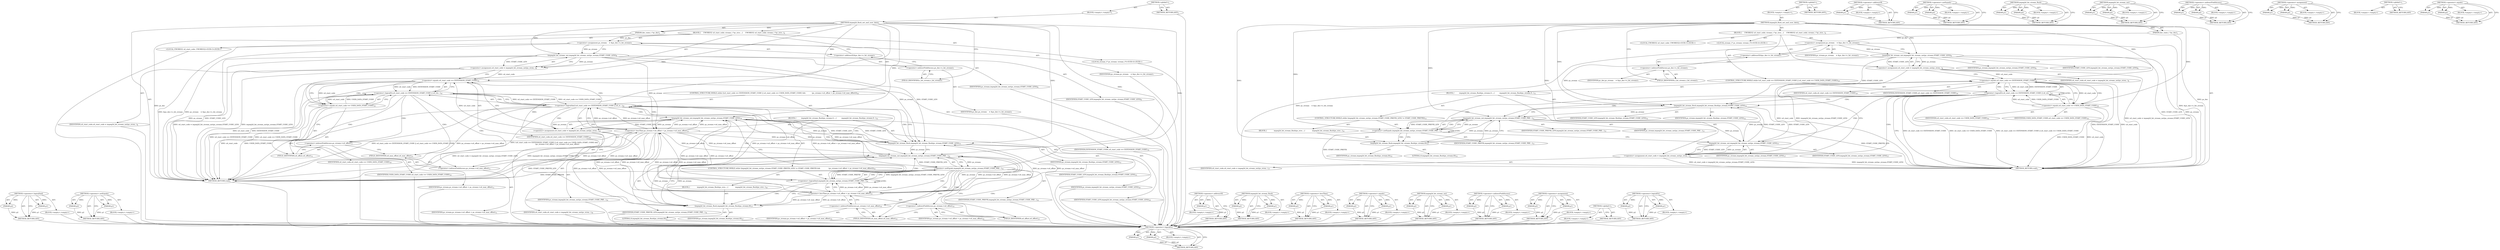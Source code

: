 digraph "&lt;operator&gt;.logicalOr" {
vulnerable_93 [label=<(METHOD,&lt;operator&gt;.logicalOr)>];
vulnerable_94 [label=<(PARAM,p1)>];
vulnerable_95 [label=<(PARAM,p2)>];
vulnerable_96 [label=<(BLOCK,&lt;empty&gt;,&lt;empty&gt;)>];
vulnerable_97 [label=<(METHOD_RETURN,ANY)>];
vulnerable_6 [label=<(METHOD,&lt;global&gt;)<SUB>1</SUB>>];
vulnerable_7 [label=<(BLOCK,&lt;empty&gt;,&lt;empty&gt;)<SUB>1</SUB>>];
vulnerable_8 [label=<(METHOD,impeg2d_flush_ext_and_user_data)<SUB>1</SUB>>];
vulnerable_9 [label=<(PARAM,dec_state_t *ps_dec)<SUB>1</SUB>>];
vulnerable_10 [label=<(BLOCK,{
    UWORD32 u4_start_code;
 stream_t *ps_stre...,{
    UWORD32 u4_start_code;
 stream_t *ps_stre...)<SUB>2</SUB>>];
vulnerable_11 [label="<(LOCAL,UWORD32 u4_start_code: UWORD32)<SUB>3</SUB>>"];
vulnerable_12 [label="<(LOCAL,stream_t* ps_stream: stream_t*)<SUB>4</SUB>>"];
vulnerable_13 [label=<(&lt;operator&gt;.assignment,ps_stream    = &amp;ps_dec-&gt;s_bit_stream)<SUB>7</SUB>>];
vulnerable_14 [label=<(IDENTIFIER,ps_stream,ps_stream    = &amp;ps_dec-&gt;s_bit_stream)<SUB>7</SUB>>];
vulnerable_15 [label=<(&lt;operator&gt;.addressOf,&amp;ps_dec-&gt;s_bit_stream)<SUB>7</SUB>>];
vulnerable_16 [label=<(&lt;operator&gt;.indirectFieldAccess,ps_dec-&gt;s_bit_stream)<SUB>7</SUB>>];
vulnerable_17 [label=<(IDENTIFIER,ps_dec,ps_stream    = &amp;ps_dec-&gt;s_bit_stream)<SUB>7</SUB>>];
vulnerable_18 [label=<(FIELD_IDENTIFIER,s_bit_stream,s_bit_stream)<SUB>7</SUB>>];
vulnerable_19 [label=<(&lt;operator&gt;.assignment,u4_start_code = impeg2d_bit_stream_nxt(ps_strea...)<SUB>8</SUB>>];
vulnerable_20 [label=<(IDENTIFIER,u4_start_code,u4_start_code = impeg2d_bit_stream_nxt(ps_strea...)<SUB>8</SUB>>];
vulnerable_21 [label=<(impeg2d_bit_stream_nxt,impeg2d_bit_stream_nxt(ps_stream,START_CODE_LEN))<SUB>8</SUB>>];
vulnerable_22 [label=<(IDENTIFIER,ps_stream,impeg2d_bit_stream_nxt(ps_stream,START_CODE_LEN))<SUB>8</SUB>>];
vulnerable_23 [label=<(IDENTIFIER,START_CODE_LEN,impeg2d_bit_stream_nxt(ps_stream,START_CODE_LEN))<SUB>8</SUB>>];
vulnerable_24 [label=<(CONTROL_STRUCTURE,WHILE,while (u4_start_code == EXTENSION_START_CODE || u4_start_code == USER_DATA_START_CODE))<SUB>10</SUB>>];
vulnerable_25 [label=<(&lt;operator&gt;.logicalOr,u4_start_code == EXTENSION_START_CODE || u4_sta...)<SUB>10</SUB>>];
vulnerable_26 [label=<(&lt;operator&gt;.equals,u4_start_code == EXTENSION_START_CODE)<SUB>10</SUB>>];
vulnerable_27 [label=<(IDENTIFIER,u4_start_code,u4_start_code == EXTENSION_START_CODE)<SUB>10</SUB>>];
vulnerable_28 [label=<(IDENTIFIER,EXTENSION_START_CODE,u4_start_code == EXTENSION_START_CODE)<SUB>10</SUB>>];
vulnerable_29 [label=<(&lt;operator&gt;.equals,u4_start_code == USER_DATA_START_CODE)<SUB>10</SUB>>];
vulnerable_30 [label=<(IDENTIFIER,u4_start_code,u4_start_code == USER_DATA_START_CODE)<SUB>10</SUB>>];
vulnerable_31 [label=<(IDENTIFIER,USER_DATA_START_CODE,u4_start_code == USER_DATA_START_CODE)<SUB>10</SUB>>];
vulnerable_32 [label=<(BLOCK,{
         impeg2d_bit_stream_flush(ps_stream,S...,{
         impeg2d_bit_stream_flush(ps_stream,S...)<SUB>11</SUB>>];
vulnerable_33 [label=<(impeg2d_bit_stream_flush,impeg2d_bit_stream_flush(ps_stream,START_CODE_LEN))<SUB>12</SUB>>];
vulnerable_34 [label=<(IDENTIFIER,ps_stream,impeg2d_bit_stream_flush(ps_stream,START_CODE_LEN))<SUB>12</SUB>>];
vulnerable_35 [label=<(IDENTIFIER,START_CODE_LEN,impeg2d_bit_stream_flush(ps_stream,START_CODE_LEN))<SUB>12</SUB>>];
vulnerable_36 [label=<(CONTROL_STRUCTURE,WHILE,while (impeg2d_bit_stream_nxt(ps_stream,START_CODE_PREFIX_LEN) != START_CODE_PREFIX))<SUB>13</SUB>>];
vulnerable_37 [label=<(&lt;operator&gt;.notEquals,impeg2d_bit_stream_nxt(ps_stream,START_CODE_PRE...)<SUB>13</SUB>>];
vulnerable_38 [label=<(impeg2d_bit_stream_nxt,impeg2d_bit_stream_nxt(ps_stream,START_CODE_PRE...)<SUB>13</SUB>>];
vulnerable_39 [label=<(IDENTIFIER,ps_stream,impeg2d_bit_stream_nxt(ps_stream,START_CODE_PRE...)<SUB>13</SUB>>];
vulnerable_40 [label=<(IDENTIFIER,START_CODE_PREFIX_LEN,impeg2d_bit_stream_nxt(ps_stream,START_CODE_PRE...)<SUB>13</SUB>>];
vulnerable_41 [label=<(IDENTIFIER,START_CODE_PREFIX,impeg2d_bit_stream_nxt(ps_stream,START_CODE_PRE...)<SUB>13</SUB>>];
vulnerable_42 [label=<(BLOCK,{
             impeg2d_bit_stream_flush(ps_stre...,{
             impeg2d_bit_stream_flush(ps_stre...)<SUB>14</SUB>>];
vulnerable_43 [label=<(impeg2d_bit_stream_flush,impeg2d_bit_stream_flush(ps_stream,8))<SUB>15</SUB>>];
vulnerable_44 [label=<(IDENTIFIER,ps_stream,impeg2d_bit_stream_flush(ps_stream,8))<SUB>15</SUB>>];
vulnerable_45 [label=<(LITERAL,8,impeg2d_bit_stream_flush(ps_stream,8))<SUB>15</SUB>>];
vulnerable_46 [label=<(&lt;operator&gt;.assignment,u4_start_code = impeg2d_bit_stream_nxt(ps_strea...)<SUB>17</SUB>>];
vulnerable_47 [label=<(IDENTIFIER,u4_start_code,u4_start_code = impeg2d_bit_stream_nxt(ps_strea...)<SUB>17</SUB>>];
vulnerable_48 [label=<(impeg2d_bit_stream_nxt,impeg2d_bit_stream_nxt(ps_stream,START_CODE_LEN))<SUB>17</SUB>>];
vulnerable_49 [label=<(IDENTIFIER,ps_stream,impeg2d_bit_stream_nxt(ps_stream,START_CODE_LEN))<SUB>17</SUB>>];
vulnerable_50 [label=<(IDENTIFIER,START_CODE_LEN,impeg2d_bit_stream_nxt(ps_stream,START_CODE_LEN))<SUB>17</SUB>>];
vulnerable_51 [label=<(METHOD_RETURN,void)<SUB>1</SUB>>];
vulnerable_53 [label=<(METHOD_RETURN,ANY)<SUB>1</SUB>>];
vulnerable_79 [label=<(METHOD,&lt;operator&gt;.addressOf)>];
vulnerable_80 [label=<(PARAM,p1)>];
vulnerable_81 [label=<(BLOCK,&lt;empty&gt;,&lt;empty&gt;)>];
vulnerable_82 [label=<(METHOD_RETURN,ANY)>];
vulnerable_108 [label=<(METHOD,&lt;operator&gt;.notEquals)>];
vulnerable_109 [label=<(PARAM,p1)>];
vulnerable_110 [label=<(PARAM,p2)>];
vulnerable_111 [label=<(BLOCK,&lt;empty&gt;,&lt;empty&gt;)>];
vulnerable_112 [label=<(METHOD_RETURN,ANY)>];
vulnerable_103 [label=<(METHOD,impeg2d_bit_stream_flush)>];
vulnerable_104 [label=<(PARAM,p1)>];
vulnerable_105 [label=<(PARAM,p2)>];
vulnerable_106 [label=<(BLOCK,&lt;empty&gt;,&lt;empty&gt;)>];
vulnerable_107 [label=<(METHOD_RETURN,ANY)>];
vulnerable_88 [label=<(METHOD,impeg2d_bit_stream_nxt)>];
vulnerable_89 [label=<(PARAM,p1)>];
vulnerable_90 [label=<(PARAM,p2)>];
vulnerable_91 [label=<(BLOCK,&lt;empty&gt;,&lt;empty&gt;)>];
vulnerable_92 [label=<(METHOD_RETURN,ANY)>];
vulnerable_83 [label=<(METHOD,&lt;operator&gt;.indirectFieldAccess)>];
vulnerable_84 [label=<(PARAM,p1)>];
vulnerable_85 [label=<(PARAM,p2)>];
vulnerable_86 [label=<(BLOCK,&lt;empty&gt;,&lt;empty&gt;)>];
vulnerable_87 [label=<(METHOD_RETURN,ANY)>];
vulnerable_74 [label=<(METHOD,&lt;operator&gt;.assignment)>];
vulnerable_75 [label=<(PARAM,p1)>];
vulnerable_76 [label=<(PARAM,p2)>];
vulnerable_77 [label=<(BLOCK,&lt;empty&gt;,&lt;empty&gt;)>];
vulnerable_78 [label=<(METHOD_RETURN,ANY)>];
vulnerable_68 [label=<(METHOD,&lt;global&gt;)<SUB>1</SUB>>];
vulnerable_69 [label=<(BLOCK,&lt;empty&gt;,&lt;empty&gt;)>];
vulnerable_70 [label=<(METHOD_RETURN,ANY)>];
vulnerable_98 [label=<(METHOD,&lt;operator&gt;.equals)>];
vulnerable_99 [label=<(PARAM,p1)>];
vulnerable_100 [label=<(PARAM,p2)>];
vulnerable_101 [label=<(BLOCK,&lt;empty&gt;,&lt;empty&gt;)>];
vulnerable_102 [label=<(METHOD_RETURN,ANY)>];
fixed_109 [label=<(METHOD,&lt;operator&gt;.logicalAnd)>];
fixed_110 [label=<(PARAM,p1)>];
fixed_111 [label=<(PARAM,p2)>];
fixed_112 [label=<(BLOCK,&lt;empty&gt;,&lt;empty&gt;)>];
fixed_113 [label=<(METHOD_RETURN,ANY)>];
fixed_134 [label=<(METHOD,&lt;operator&gt;.notEquals)>];
fixed_135 [label=<(PARAM,p1)>];
fixed_136 [label=<(PARAM,p2)>];
fixed_137 [label=<(BLOCK,&lt;empty&gt;,&lt;empty&gt;)>];
fixed_138 [label=<(METHOD_RETURN,ANY)>];
fixed_6 [label=<(METHOD,&lt;global&gt;)<SUB>1</SUB>>];
fixed_7 [label=<(BLOCK,&lt;empty&gt;,&lt;empty&gt;)<SUB>1</SUB>>];
fixed_8 [label=<(METHOD,impeg2d_flush_ext_and_user_data)<SUB>1</SUB>>];
fixed_9 [label=<(PARAM,dec_state_t *ps_dec)<SUB>1</SUB>>];
fixed_10 [label=<(BLOCK,{
    UWORD32 u4_start_code;
 stream_t *ps_stre...,{
    UWORD32 u4_start_code;
 stream_t *ps_stre...)<SUB>2</SUB>>];
fixed_11 [label="<(LOCAL,UWORD32 u4_start_code: UWORD32)<SUB>3</SUB>>"];
fixed_12 [label="<(LOCAL,stream_t* ps_stream: stream_t*)<SUB>4</SUB>>"];
fixed_13 [label=<(&lt;operator&gt;.assignment,ps_stream    = &amp;ps_dec-&gt;s_bit_stream)<SUB>7</SUB>>];
fixed_14 [label=<(IDENTIFIER,ps_stream,ps_stream    = &amp;ps_dec-&gt;s_bit_stream)<SUB>7</SUB>>];
fixed_15 [label=<(&lt;operator&gt;.addressOf,&amp;ps_dec-&gt;s_bit_stream)<SUB>7</SUB>>];
fixed_16 [label=<(&lt;operator&gt;.indirectFieldAccess,ps_dec-&gt;s_bit_stream)<SUB>7</SUB>>];
fixed_17 [label=<(IDENTIFIER,ps_dec,ps_stream    = &amp;ps_dec-&gt;s_bit_stream)<SUB>7</SUB>>];
fixed_18 [label=<(FIELD_IDENTIFIER,s_bit_stream,s_bit_stream)<SUB>7</SUB>>];
fixed_19 [label=<(&lt;operator&gt;.assignment,u4_start_code = impeg2d_bit_stream_nxt(ps_strea...)<SUB>8</SUB>>];
fixed_20 [label=<(IDENTIFIER,u4_start_code,u4_start_code = impeg2d_bit_stream_nxt(ps_strea...)<SUB>8</SUB>>];
fixed_21 [label=<(impeg2d_bit_stream_nxt,impeg2d_bit_stream_nxt(ps_stream,START_CODE_LEN))<SUB>8</SUB>>];
fixed_22 [label=<(IDENTIFIER,ps_stream,impeg2d_bit_stream_nxt(ps_stream,START_CODE_LEN))<SUB>8</SUB>>];
fixed_23 [label=<(IDENTIFIER,START_CODE_LEN,impeg2d_bit_stream_nxt(ps_stream,START_CODE_LEN))<SUB>8</SUB>>];
fixed_24 [label=<(CONTROL_STRUCTURE,WHILE,while ((u4_start_code == EXTENSION_START_CODE || u4_start_code == USER_DATA_START_CODE) &amp;&amp;
            (ps_stream-&gt;u4_offset &lt; ps_stream-&gt;u4_max_offset)))<SUB>10</SUB>>];
fixed_25 [label=<(&lt;operator&gt;.logicalAnd,(u4_start_code == EXTENSION_START_CODE || u4_st...)<SUB>10</SUB>>];
fixed_26 [label=<(&lt;operator&gt;.logicalOr,u4_start_code == EXTENSION_START_CODE || u4_sta...)<SUB>10</SUB>>];
fixed_27 [label=<(&lt;operator&gt;.equals,u4_start_code == EXTENSION_START_CODE)<SUB>10</SUB>>];
fixed_28 [label=<(IDENTIFIER,u4_start_code,u4_start_code == EXTENSION_START_CODE)<SUB>10</SUB>>];
fixed_29 [label=<(IDENTIFIER,EXTENSION_START_CODE,u4_start_code == EXTENSION_START_CODE)<SUB>10</SUB>>];
fixed_30 [label=<(&lt;operator&gt;.equals,u4_start_code == USER_DATA_START_CODE)<SUB>10</SUB>>];
fixed_31 [label=<(IDENTIFIER,u4_start_code,u4_start_code == USER_DATA_START_CODE)<SUB>10</SUB>>];
fixed_32 [label=<(IDENTIFIER,USER_DATA_START_CODE,u4_start_code == USER_DATA_START_CODE)<SUB>10</SUB>>];
fixed_33 [label=<(&lt;operator&gt;.lessThan,ps_stream-&gt;u4_offset &lt; ps_stream-&gt;u4_max_offset)<SUB>11</SUB>>];
fixed_34 [label=<(&lt;operator&gt;.indirectFieldAccess,ps_stream-&gt;u4_offset)<SUB>11</SUB>>];
fixed_35 [label=<(IDENTIFIER,ps_stream,ps_stream-&gt;u4_offset &lt; ps_stream-&gt;u4_max_offset)<SUB>11</SUB>>];
fixed_36 [label=<(FIELD_IDENTIFIER,u4_offset,u4_offset)<SUB>11</SUB>>];
fixed_37 [label=<(&lt;operator&gt;.indirectFieldAccess,ps_stream-&gt;u4_max_offset)<SUB>11</SUB>>];
fixed_38 [label=<(IDENTIFIER,ps_stream,ps_stream-&gt;u4_offset &lt; ps_stream-&gt;u4_max_offset)<SUB>11</SUB>>];
fixed_39 [label=<(FIELD_IDENTIFIER,u4_max_offset,u4_max_offset)<SUB>11</SUB>>];
fixed_40 [label=<(BLOCK,{
         impeg2d_bit_stream_flush(ps_stream,S...,{
         impeg2d_bit_stream_flush(ps_stream,S...)<SUB>12</SUB>>];
fixed_41 [label=<(impeg2d_bit_stream_flush,impeg2d_bit_stream_flush(ps_stream,START_CODE_LEN))<SUB>13</SUB>>];
fixed_42 [label=<(IDENTIFIER,ps_stream,impeg2d_bit_stream_flush(ps_stream,START_CODE_LEN))<SUB>13</SUB>>];
fixed_43 [label=<(IDENTIFIER,START_CODE_LEN,impeg2d_bit_stream_flush(ps_stream,START_CODE_LEN))<SUB>13</SUB>>];
fixed_44 [label=<(CONTROL_STRUCTURE,WHILE,while (impeg2d_bit_stream_nxt(ps_stream,START_CODE_PREFIX_LEN) != START_CODE_PREFIX &amp;&amp;
                (ps_stream-&gt;u4_offset &lt; ps_stream-&gt;u4_max_offset)))<SUB>14</SUB>>];
fixed_45 [label=<(&lt;operator&gt;.logicalAnd,impeg2d_bit_stream_nxt(ps_stream,START_CODE_PRE...)<SUB>14</SUB>>];
fixed_46 [label=<(&lt;operator&gt;.notEquals,impeg2d_bit_stream_nxt(ps_stream,START_CODE_PRE...)<SUB>14</SUB>>];
fixed_47 [label=<(impeg2d_bit_stream_nxt,impeg2d_bit_stream_nxt(ps_stream,START_CODE_PRE...)<SUB>14</SUB>>];
fixed_48 [label=<(IDENTIFIER,ps_stream,impeg2d_bit_stream_nxt(ps_stream,START_CODE_PRE...)<SUB>14</SUB>>];
fixed_49 [label=<(IDENTIFIER,START_CODE_PREFIX_LEN,impeg2d_bit_stream_nxt(ps_stream,START_CODE_PRE...)<SUB>14</SUB>>];
fixed_50 [label=<(IDENTIFIER,START_CODE_PREFIX,impeg2d_bit_stream_nxt(ps_stream,START_CODE_PRE...)<SUB>14</SUB>>];
fixed_51 [label=<(&lt;operator&gt;.lessThan,ps_stream-&gt;u4_offset &lt; ps_stream-&gt;u4_max_offset)<SUB>15</SUB>>];
fixed_52 [label=<(&lt;operator&gt;.indirectFieldAccess,ps_stream-&gt;u4_offset)<SUB>15</SUB>>];
fixed_53 [label=<(IDENTIFIER,ps_stream,ps_stream-&gt;u4_offset &lt; ps_stream-&gt;u4_max_offset)<SUB>15</SUB>>];
fixed_54 [label=<(FIELD_IDENTIFIER,u4_offset,u4_offset)<SUB>15</SUB>>];
fixed_55 [label=<(&lt;operator&gt;.indirectFieldAccess,ps_stream-&gt;u4_max_offset)<SUB>15</SUB>>];
fixed_56 [label=<(IDENTIFIER,ps_stream,ps_stream-&gt;u4_offset &lt; ps_stream-&gt;u4_max_offset)<SUB>15</SUB>>];
fixed_57 [label=<(FIELD_IDENTIFIER,u4_max_offset,u4_max_offset)<SUB>15</SUB>>];
fixed_58 [label=<(BLOCK,{
             impeg2d_bit_stream_flush(ps_stre...,{
             impeg2d_bit_stream_flush(ps_stre...)<SUB>16</SUB>>];
fixed_59 [label=<(impeg2d_bit_stream_flush,impeg2d_bit_stream_flush(ps_stream,8))<SUB>17</SUB>>];
fixed_60 [label=<(IDENTIFIER,ps_stream,impeg2d_bit_stream_flush(ps_stream,8))<SUB>17</SUB>>];
fixed_61 [label=<(LITERAL,8,impeg2d_bit_stream_flush(ps_stream,8))<SUB>17</SUB>>];
fixed_62 [label=<(&lt;operator&gt;.assignment,u4_start_code = impeg2d_bit_stream_nxt(ps_strea...)<SUB>19</SUB>>];
fixed_63 [label=<(IDENTIFIER,u4_start_code,u4_start_code = impeg2d_bit_stream_nxt(ps_strea...)<SUB>19</SUB>>];
fixed_64 [label=<(impeg2d_bit_stream_nxt,impeg2d_bit_stream_nxt(ps_stream,START_CODE_LEN))<SUB>19</SUB>>];
fixed_65 [label=<(IDENTIFIER,ps_stream,impeg2d_bit_stream_nxt(ps_stream,START_CODE_LEN))<SUB>19</SUB>>];
fixed_66 [label=<(IDENTIFIER,START_CODE_LEN,impeg2d_bit_stream_nxt(ps_stream,START_CODE_LEN))<SUB>19</SUB>>];
fixed_67 [label=<(METHOD_RETURN,void)<SUB>1</SUB>>];
fixed_69 [label=<(METHOD_RETURN,ANY)<SUB>1</SUB>>];
fixed_95 [label=<(METHOD,&lt;operator&gt;.addressOf)>];
fixed_96 [label=<(PARAM,p1)>];
fixed_97 [label=<(BLOCK,&lt;empty&gt;,&lt;empty&gt;)>];
fixed_98 [label=<(METHOD_RETURN,ANY)>];
fixed_129 [label=<(METHOD,impeg2d_bit_stream_flush)>];
fixed_130 [label=<(PARAM,p1)>];
fixed_131 [label=<(PARAM,p2)>];
fixed_132 [label=<(BLOCK,&lt;empty&gt;,&lt;empty&gt;)>];
fixed_133 [label=<(METHOD_RETURN,ANY)>];
fixed_124 [label=<(METHOD,&lt;operator&gt;.lessThan)>];
fixed_125 [label=<(PARAM,p1)>];
fixed_126 [label=<(PARAM,p2)>];
fixed_127 [label=<(BLOCK,&lt;empty&gt;,&lt;empty&gt;)>];
fixed_128 [label=<(METHOD_RETURN,ANY)>];
fixed_119 [label=<(METHOD,&lt;operator&gt;.equals)>];
fixed_120 [label=<(PARAM,p1)>];
fixed_121 [label=<(PARAM,p2)>];
fixed_122 [label=<(BLOCK,&lt;empty&gt;,&lt;empty&gt;)>];
fixed_123 [label=<(METHOD_RETURN,ANY)>];
fixed_104 [label=<(METHOD,impeg2d_bit_stream_nxt)>];
fixed_105 [label=<(PARAM,p1)>];
fixed_106 [label=<(PARAM,p2)>];
fixed_107 [label=<(BLOCK,&lt;empty&gt;,&lt;empty&gt;)>];
fixed_108 [label=<(METHOD_RETURN,ANY)>];
fixed_99 [label=<(METHOD,&lt;operator&gt;.indirectFieldAccess)>];
fixed_100 [label=<(PARAM,p1)>];
fixed_101 [label=<(PARAM,p2)>];
fixed_102 [label=<(BLOCK,&lt;empty&gt;,&lt;empty&gt;)>];
fixed_103 [label=<(METHOD_RETURN,ANY)>];
fixed_90 [label=<(METHOD,&lt;operator&gt;.assignment)>];
fixed_91 [label=<(PARAM,p1)>];
fixed_92 [label=<(PARAM,p2)>];
fixed_93 [label=<(BLOCK,&lt;empty&gt;,&lt;empty&gt;)>];
fixed_94 [label=<(METHOD_RETURN,ANY)>];
fixed_84 [label=<(METHOD,&lt;global&gt;)<SUB>1</SUB>>];
fixed_85 [label=<(BLOCK,&lt;empty&gt;,&lt;empty&gt;)>];
fixed_86 [label=<(METHOD_RETURN,ANY)>];
fixed_114 [label=<(METHOD,&lt;operator&gt;.logicalOr)>];
fixed_115 [label=<(PARAM,p1)>];
fixed_116 [label=<(PARAM,p2)>];
fixed_117 [label=<(BLOCK,&lt;empty&gt;,&lt;empty&gt;)>];
fixed_118 [label=<(METHOD_RETURN,ANY)>];
vulnerable_93 -> vulnerable_94  [key=0, label="AST: "];
vulnerable_93 -> vulnerable_94  [key=1, label="DDG: "];
vulnerable_93 -> vulnerable_96  [key=0, label="AST: "];
vulnerable_93 -> vulnerable_95  [key=0, label="AST: "];
vulnerable_93 -> vulnerable_95  [key=1, label="DDG: "];
vulnerable_93 -> vulnerable_97  [key=0, label="AST: "];
vulnerable_93 -> vulnerable_97  [key=1, label="CFG: "];
vulnerable_94 -> vulnerable_97  [key=0, label="DDG: p1"];
vulnerable_95 -> vulnerable_97  [key=0, label="DDG: p2"];
vulnerable_6 -> vulnerable_7  [key=0, label="AST: "];
vulnerable_6 -> vulnerable_53  [key=0, label="AST: "];
vulnerable_6 -> vulnerable_53  [key=1, label="CFG: "];
vulnerable_7 -> vulnerable_8  [key=0, label="AST: "];
vulnerable_8 -> vulnerable_9  [key=0, label="AST: "];
vulnerable_8 -> vulnerable_9  [key=1, label="DDG: "];
vulnerable_8 -> vulnerable_10  [key=0, label="AST: "];
vulnerable_8 -> vulnerable_51  [key=0, label="AST: "];
vulnerable_8 -> vulnerable_18  [key=0, label="CFG: "];
vulnerable_8 -> vulnerable_21  [key=0, label="DDG: "];
vulnerable_8 -> vulnerable_26  [key=0, label="DDG: "];
vulnerable_8 -> vulnerable_29  [key=0, label="DDG: "];
vulnerable_8 -> vulnerable_33  [key=0, label="DDG: "];
vulnerable_8 -> vulnerable_37  [key=0, label="DDG: "];
vulnerable_8 -> vulnerable_48  [key=0, label="DDG: "];
vulnerable_8 -> vulnerable_38  [key=0, label="DDG: "];
vulnerable_8 -> vulnerable_43  [key=0, label="DDG: "];
vulnerable_9 -> vulnerable_51  [key=0, label="DDG: ps_dec"];
vulnerable_9 -> vulnerable_13  [key=0, label="DDG: ps_dec"];
vulnerable_10 -> vulnerable_11  [key=0, label="AST: "];
vulnerable_10 -> vulnerable_12  [key=0, label="AST: "];
vulnerable_10 -> vulnerable_13  [key=0, label="AST: "];
vulnerable_10 -> vulnerable_19  [key=0, label="AST: "];
vulnerable_10 -> vulnerable_24  [key=0, label="AST: "];
vulnerable_13 -> vulnerable_14  [key=0, label="AST: "];
vulnerable_13 -> vulnerable_15  [key=0, label="AST: "];
vulnerable_13 -> vulnerable_21  [key=0, label="CFG: "];
vulnerable_13 -> vulnerable_21  [key=1, label="DDG: ps_stream"];
vulnerable_13 -> vulnerable_51  [key=0, label="DDG: &amp;ps_dec-&gt;s_bit_stream"];
vulnerable_13 -> vulnerable_51  [key=1, label="DDG: ps_stream    = &amp;ps_dec-&gt;s_bit_stream"];
vulnerable_15 -> vulnerable_16  [key=0, label="AST: "];
vulnerable_15 -> vulnerable_13  [key=0, label="CFG: "];
vulnerable_16 -> vulnerable_17  [key=0, label="AST: "];
vulnerable_16 -> vulnerable_18  [key=0, label="AST: "];
vulnerable_16 -> vulnerable_15  [key=0, label="CFG: "];
vulnerable_18 -> vulnerable_16  [key=0, label="CFG: "];
vulnerable_19 -> vulnerable_20  [key=0, label="AST: "];
vulnerable_19 -> vulnerable_21  [key=0, label="AST: "];
vulnerable_19 -> vulnerable_26  [key=0, label="CFG: "];
vulnerable_19 -> vulnerable_26  [key=1, label="DDG: u4_start_code"];
vulnerable_19 -> vulnerable_51  [key=0, label="DDG: impeg2d_bit_stream_nxt(ps_stream,START_CODE_LEN)"];
vulnerable_19 -> vulnerable_51  [key=1, label="DDG: u4_start_code = impeg2d_bit_stream_nxt(ps_stream,START_CODE_LEN)"];
vulnerable_21 -> vulnerable_22  [key=0, label="AST: "];
vulnerable_21 -> vulnerable_23  [key=0, label="AST: "];
vulnerable_21 -> vulnerable_19  [key=0, label="CFG: "];
vulnerable_21 -> vulnerable_19  [key=1, label="DDG: ps_stream"];
vulnerable_21 -> vulnerable_19  [key=2, label="DDG: START_CODE_LEN"];
vulnerable_21 -> vulnerable_51  [key=0, label="DDG: ps_stream"];
vulnerable_21 -> vulnerable_51  [key=1, label="DDG: START_CODE_LEN"];
vulnerable_21 -> vulnerable_33  [key=0, label="DDG: ps_stream"];
vulnerable_21 -> vulnerable_33  [key=1, label="DDG: START_CODE_LEN"];
vulnerable_24 -> vulnerable_25  [key=0, label="AST: "];
vulnerable_24 -> vulnerable_32  [key=0, label="AST: "];
vulnerable_25 -> vulnerable_26  [key=0, label="AST: "];
vulnerable_25 -> vulnerable_26  [key=1, label="CDG: "];
vulnerable_25 -> vulnerable_29  [key=0, label="AST: "];
vulnerable_25 -> vulnerable_51  [key=0, label="CFG: "];
vulnerable_25 -> vulnerable_51  [key=1, label="DDG: u4_start_code == EXTENSION_START_CODE"];
vulnerable_25 -> vulnerable_51  [key=2, label="DDG: u4_start_code == USER_DATA_START_CODE"];
vulnerable_25 -> vulnerable_51  [key=3, label="DDG: u4_start_code == EXTENSION_START_CODE || u4_start_code == USER_DATA_START_CODE"];
vulnerable_25 -> vulnerable_33  [key=0, label="CFG: "];
vulnerable_25 -> vulnerable_33  [key=1, label="CDG: "];
vulnerable_25 -> vulnerable_48  [key=0, label="CDG: "];
vulnerable_25 -> vulnerable_37  [key=0, label="CDG: "];
vulnerable_25 -> vulnerable_46  [key=0, label="CDG: "];
vulnerable_25 -> vulnerable_38  [key=0, label="CDG: "];
vulnerable_25 -> vulnerable_25  [key=0, label="CDG: "];
vulnerable_26 -> vulnerable_27  [key=0, label="AST: "];
vulnerable_26 -> vulnerable_28  [key=0, label="AST: "];
vulnerable_26 -> vulnerable_25  [key=0, label="CFG: "];
vulnerable_26 -> vulnerable_25  [key=1, label="DDG: u4_start_code"];
vulnerable_26 -> vulnerable_25  [key=2, label="DDG: EXTENSION_START_CODE"];
vulnerable_26 -> vulnerable_29  [key=0, label="CFG: "];
vulnerable_26 -> vulnerable_29  [key=1, label="DDG: u4_start_code"];
vulnerable_26 -> vulnerable_29  [key=2, label="CDG: "];
vulnerable_26 -> vulnerable_51  [key=0, label="DDG: u4_start_code"];
vulnerable_26 -> vulnerable_51  [key=1, label="DDG: EXTENSION_START_CODE"];
vulnerable_29 -> vulnerable_30  [key=0, label="AST: "];
vulnerable_29 -> vulnerable_31  [key=0, label="AST: "];
vulnerable_29 -> vulnerable_25  [key=0, label="CFG: "];
vulnerable_29 -> vulnerable_25  [key=1, label="DDG: u4_start_code"];
vulnerable_29 -> vulnerable_25  [key=2, label="DDG: USER_DATA_START_CODE"];
vulnerable_29 -> vulnerable_51  [key=0, label="DDG: u4_start_code"];
vulnerable_29 -> vulnerable_51  [key=1, label="DDG: USER_DATA_START_CODE"];
vulnerable_32 -> vulnerable_33  [key=0, label="AST: "];
vulnerable_32 -> vulnerable_36  [key=0, label="AST: "];
vulnerable_32 -> vulnerable_46  [key=0, label="AST: "];
vulnerable_33 -> vulnerable_34  [key=0, label="AST: "];
vulnerable_33 -> vulnerable_35  [key=0, label="AST: "];
vulnerable_33 -> vulnerable_38  [key=0, label="CFG: "];
vulnerable_33 -> vulnerable_38  [key=1, label="DDG: ps_stream"];
vulnerable_33 -> vulnerable_48  [key=0, label="DDG: START_CODE_LEN"];
vulnerable_36 -> vulnerable_37  [key=0, label="AST: "];
vulnerable_36 -> vulnerable_42  [key=0, label="AST: "];
vulnerable_37 -> vulnerable_38  [key=0, label="AST: "];
vulnerable_37 -> vulnerable_38  [key=1, label="CDG: "];
vulnerable_37 -> vulnerable_41  [key=0, label="AST: "];
vulnerable_37 -> vulnerable_43  [key=0, label="CFG: "];
vulnerable_37 -> vulnerable_43  [key=1, label="CDG: "];
vulnerable_37 -> vulnerable_48  [key=0, label="CFG: "];
vulnerable_37 -> vulnerable_51  [key=0, label="DDG: START_CODE_PREFIX"];
vulnerable_37 -> vulnerable_37  [key=0, label="CDG: "];
vulnerable_38 -> vulnerable_39  [key=0, label="AST: "];
vulnerable_38 -> vulnerable_40  [key=0, label="AST: "];
vulnerable_38 -> vulnerable_37  [key=0, label="CFG: "];
vulnerable_38 -> vulnerable_37  [key=1, label="DDG: ps_stream"];
vulnerable_38 -> vulnerable_37  [key=2, label="DDG: START_CODE_PREFIX_LEN"];
vulnerable_38 -> vulnerable_51  [key=0, label="DDG: START_CODE_PREFIX_LEN"];
vulnerable_38 -> vulnerable_48  [key=0, label="DDG: ps_stream"];
vulnerable_38 -> vulnerable_43  [key=0, label="DDG: ps_stream"];
vulnerable_42 -> vulnerable_43  [key=0, label="AST: "];
vulnerable_43 -> vulnerable_44  [key=0, label="AST: "];
vulnerable_43 -> vulnerable_45  [key=0, label="AST: "];
vulnerable_43 -> vulnerable_38  [key=0, label="CFG: "];
vulnerable_43 -> vulnerable_38  [key=1, label="DDG: ps_stream"];
vulnerable_46 -> vulnerable_47  [key=0, label="AST: "];
vulnerable_46 -> vulnerable_48  [key=0, label="AST: "];
vulnerable_46 -> vulnerable_26  [key=0, label="CFG: "];
vulnerable_46 -> vulnerable_26  [key=1, label="DDG: u4_start_code"];
vulnerable_46 -> vulnerable_51  [key=0, label="DDG: impeg2d_bit_stream_nxt(ps_stream,START_CODE_LEN)"];
vulnerable_46 -> vulnerable_51  [key=1, label="DDG: u4_start_code = impeg2d_bit_stream_nxt(ps_stream,START_CODE_LEN)"];
vulnerable_48 -> vulnerable_49  [key=0, label="AST: "];
vulnerable_48 -> vulnerable_50  [key=0, label="AST: "];
vulnerable_48 -> vulnerable_46  [key=0, label="CFG: "];
vulnerable_48 -> vulnerable_46  [key=1, label="DDG: ps_stream"];
vulnerable_48 -> vulnerable_46  [key=2, label="DDG: START_CODE_LEN"];
vulnerable_48 -> vulnerable_33  [key=0, label="DDG: ps_stream"];
vulnerable_48 -> vulnerable_33  [key=1, label="DDG: START_CODE_LEN"];
vulnerable_79 -> vulnerable_80  [key=0, label="AST: "];
vulnerable_79 -> vulnerable_80  [key=1, label="DDG: "];
vulnerable_79 -> vulnerable_81  [key=0, label="AST: "];
vulnerable_79 -> vulnerable_82  [key=0, label="AST: "];
vulnerable_79 -> vulnerable_82  [key=1, label="CFG: "];
vulnerable_80 -> vulnerable_82  [key=0, label="DDG: p1"];
vulnerable_108 -> vulnerable_109  [key=0, label="AST: "];
vulnerable_108 -> vulnerable_109  [key=1, label="DDG: "];
vulnerable_108 -> vulnerable_111  [key=0, label="AST: "];
vulnerable_108 -> vulnerable_110  [key=0, label="AST: "];
vulnerable_108 -> vulnerable_110  [key=1, label="DDG: "];
vulnerable_108 -> vulnerable_112  [key=0, label="AST: "];
vulnerable_108 -> vulnerable_112  [key=1, label="CFG: "];
vulnerable_109 -> vulnerable_112  [key=0, label="DDG: p1"];
vulnerable_110 -> vulnerable_112  [key=0, label="DDG: p2"];
vulnerable_103 -> vulnerable_104  [key=0, label="AST: "];
vulnerable_103 -> vulnerable_104  [key=1, label="DDG: "];
vulnerable_103 -> vulnerable_106  [key=0, label="AST: "];
vulnerable_103 -> vulnerable_105  [key=0, label="AST: "];
vulnerable_103 -> vulnerable_105  [key=1, label="DDG: "];
vulnerable_103 -> vulnerable_107  [key=0, label="AST: "];
vulnerable_103 -> vulnerable_107  [key=1, label="CFG: "];
vulnerable_104 -> vulnerable_107  [key=0, label="DDG: p1"];
vulnerable_105 -> vulnerable_107  [key=0, label="DDG: p2"];
vulnerable_88 -> vulnerable_89  [key=0, label="AST: "];
vulnerable_88 -> vulnerable_89  [key=1, label="DDG: "];
vulnerable_88 -> vulnerable_91  [key=0, label="AST: "];
vulnerable_88 -> vulnerable_90  [key=0, label="AST: "];
vulnerable_88 -> vulnerable_90  [key=1, label="DDG: "];
vulnerable_88 -> vulnerable_92  [key=0, label="AST: "];
vulnerable_88 -> vulnerable_92  [key=1, label="CFG: "];
vulnerable_89 -> vulnerable_92  [key=0, label="DDG: p1"];
vulnerable_90 -> vulnerable_92  [key=0, label="DDG: p2"];
vulnerable_83 -> vulnerable_84  [key=0, label="AST: "];
vulnerable_83 -> vulnerable_84  [key=1, label="DDG: "];
vulnerable_83 -> vulnerable_86  [key=0, label="AST: "];
vulnerable_83 -> vulnerable_85  [key=0, label="AST: "];
vulnerable_83 -> vulnerable_85  [key=1, label="DDG: "];
vulnerable_83 -> vulnerable_87  [key=0, label="AST: "];
vulnerable_83 -> vulnerable_87  [key=1, label="CFG: "];
vulnerable_84 -> vulnerable_87  [key=0, label="DDG: p1"];
vulnerable_85 -> vulnerable_87  [key=0, label="DDG: p2"];
vulnerable_74 -> vulnerable_75  [key=0, label="AST: "];
vulnerable_74 -> vulnerable_75  [key=1, label="DDG: "];
vulnerable_74 -> vulnerable_77  [key=0, label="AST: "];
vulnerable_74 -> vulnerable_76  [key=0, label="AST: "];
vulnerable_74 -> vulnerable_76  [key=1, label="DDG: "];
vulnerable_74 -> vulnerable_78  [key=0, label="AST: "];
vulnerable_74 -> vulnerable_78  [key=1, label="CFG: "];
vulnerable_75 -> vulnerable_78  [key=0, label="DDG: p1"];
vulnerable_76 -> vulnerable_78  [key=0, label="DDG: p2"];
vulnerable_68 -> vulnerable_69  [key=0, label="AST: "];
vulnerable_68 -> vulnerable_70  [key=0, label="AST: "];
vulnerable_68 -> vulnerable_70  [key=1, label="CFG: "];
vulnerable_98 -> vulnerable_99  [key=0, label="AST: "];
vulnerable_98 -> vulnerable_99  [key=1, label="DDG: "];
vulnerable_98 -> vulnerable_101  [key=0, label="AST: "];
vulnerable_98 -> vulnerable_100  [key=0, label="AST: "];
vulnerable_98 -> vulnerable_100  [key=1, label="DDG: "];
vulnerable_98 -> vulnerable_102  [key=0, label="AST: "];
vulnerable_98 -> vulnerable_102  [key=1, label="CFG: "];
vulnerable_99 -> vulnerable_102  [key=0, label="DDG: p1"];
vulnerable_100 -> vulnerable_102  [key=0, label="DDG: p2"];
fixed_109 -> fixed_110  [key=0, label="AST: "];
fixed_109 -> fixed_110  [key=1, label="DDG: "];
fixed_109 -> fixed_112  [key=0, label="AST: "];
fixed_109 -> fixed_111  [key=0, label="AST: "];
fixed_109 -> fixed_111  [key=1, label="DDG: "];
fixed_109 -> fixed_113  [key=0, label="AST: "];
fixed_109 -> fixed_113  [key=1, label="CFG: "];
fixed_110 -> fixed_113  [key=0, label="DDG: p1"];
fixed_111 -> fixed_113  [key=0, label="DDG: p2"];
fixed_112 -> vulnerable_93  [key=0];
fixed_113 -> vulnerable_93  [key=0];
fixed_134 -> fixed_135  [key=0, label="AST: "];
fixed_134 -> fixed_135  [key=1, label="DDG: "];
fixed_134 -> fixed_137  [key=0, label="AST: "];
fixed_134 -> fixed_136  [key=0, label="AST: "];
fixed_134 -> fixed_136  [key=1, label="DDG: "];
fixed_134 -> fixed_138  [key=0, label="AST: "];
fixed_134 -> fixed_138  [key=1, label="CFG: "];
fixed_135 -> fixed_138  [key=0, label="DDG: p1"];
fixed_136 -> fixed_138  [key=0, label="DDG: p2"];
fixed_137 -> vulnerable_93  [key=0];
fixed_138 -> vulnerable_93  [key=0];
fixed_6 -> fixed_7  [key=0, label="AST: "];
fixed_6 -> fixed_69  [key=0, label="AST: "];
fixed_6 -> fixed_69  [key=1, label="CFG: "];
fixed_7 -> fixed_8  [key=0, label="AST: "];
fixed_8 -> fixed_9  [key=0, label="AST: "];
fixed_8 -> fixed_9  [key=1, label="DDG: "];
fixed_8 -> fixed_10  [key=0, label="AST: "];
fixed_8 -> fixed_67  [key=0, label="AST: "];
fixed_8 -> fixed_18  [key=0, label="CFG: "];
fixed_8 -> fixed_21  [key=0, label="DDG: "];
fixed_8 -> fixed_41  [key=0, label="DDG: "];
fixed_8 -> fixed_27  [key=0, label="DDG: "];
fixed_8 -> fixed_30  [key=0, label="DDG: "];
fixed_8 -> fixed_64  [key=0, label="DDG: "];
fixed_8 -> fixed_46  [key=0, label="DDG: "];
fixed_8 -> fixed_59  [key=0, label="DDG: "];
fixed_8 -> fixed_47  [key=0, label="DDG: "];
fixed_9 -> fixed_67  [key=0, label="DDG: ps_dec"];
fixed_9 -> fixed_13  [key=0, label="DDG: ps_dec"];
fixed_10 -> fixed_11  [key=0, label="AST: "];
fixed_10 -> fixed_12  [key=0, label="AST: "];
fixed_10 -> fixed_13  [key=0, label="AST: "];
fixed_10 -> fixed_19  [key=0, label="AST: "];
fixed_10 -> fixed_24  [key=0, label="AST: "];
fixed_11 -> vulnerable_93  [key=0];
fixed_12 -> vulnerable_93  [key=0];
fixed_13 -> fixed_14  [key=0, label="AST: "];
fixed_13 -> fixed_15  [key=0, label="AST: "];
fixed_13 -> fixed_21  [key=0, label="CFG: "];
fixed_13 -> fixed_21  [key=1, label="DDG: ps_stream"];
fixed_13 -> fixed_67  [key=0, label="DDG: &amp;ps_dec-&gt;s_bit_stream"];
fixed_13 -> fixed_67  [key=1, label="DDG: ps_stream    = &amp;ps_dec-&gt;s_bit_stream"];
fixed_14 -> vulnerable_93  [key=0];
fixed_15 -> fixed_16  [key=0, label="AST: "];
fixed_15 -> fixed_13  [key=0, label="CFG: "];
fixed_16 -> fixed_17  [key=0, label="AST: "];
fixed_16 -> fixed_18  [key=0, label="AST: "];
fixed_16 -> fixed_15  [key=0, label="CFG: "];
fixed_17 -> vulnerable_93  [key=0];
fixed_18 -> fixed_16  [key=0, label="CFG: "];
fixed_19 -> fixed_20  [key=0, label="AST: "];
fixed_19 -> fixed_21  [key=0, label="AST: "];
fixed_19 -> fixed_27  [key=0, label="CFG: "];
fixed_19 -> fixed_27  [key=1, label="DDG: u4_start_code"];
fixed_19 -> fixed_67  [key=0, label="DDG: impeg2d_bit_stream_nxt(ps_stream,START_CODE_LEN)"];
fixed_19 -> fixed_67  [key=1, label="DDG: u4_start_code = impeg2d_bit_stream_nxt(ps_stream,START_CODE_LEN)"];
fixed_20 -> vulnerable_93  [key=0];
fixed_21 -> fixed_22  [key=0, label="AST: "];
fixed_21 -> fixed_23  [key=0, label="AST: "];
fixed_21 -> fixed_19  [key=0, label="CFG: "];
fixed_21 -> fixed_19  [key=1, label="DDG: ps_stream"];
fixed_21 -> fixed_19  [key=2, label="DDG: START_CODE_LEN"];
fixed_21 -> fixed_67  [key=0, label="DDG: ps_stream"];
fixed_21 -> fixed_67  [key=1, label="DDG: START_CODE_LEN"];
fixed_21 -> fixed_33  [key=0, label="DDG: ps_stream"];
fixed_21 -> fixed_41  [key=0, label="DDG: ps_stream"];
fixed_21 -> fixed_41  [key=1, label="DDG: START_CODE_LEN"];
fixed_22 -> vulnerable_93  [key=0];
fixed_23 -> vulnerable_93  [key=0];
fixed_24 -> fixed_25  [key=0, label="AST: "];
fixed_24 -> fixed_40  [key=0, label="AST: "];
fixed_25 -> fixed_26  [key=0, label="AST: "];
fixed_25 -> fixed_26  [key=1, label="CDG: "];
fixed_25 -> fixed_33  [key=0, label="AST: "];
fixed_25 -> fixed_67  [key=0, label="CFG: "];
fixed_25 -> fixed_67  [key=1, label="DDG: u4_start_code == EXTENSION_START_CODE || u4_start_code == USER_DATA_START_CODE"];
fixed_25 -> fixed_67  [key=2, label="DDG: ps_stream-&gt;u4_offset &lt; ps_stream-&gt;u4_max_offset"];
fixed_25 -> fixed_67  [key=3, label="DDG: (u4_start_code == EXTENSION_START_CODE || u4_start_code == USER_DATA_START_CODE) &amp;&amp;
            (ps_stream-&gt;u4_offset &lt; ps_stream-&gt;u4_max_offset)"];
fixed_25 -> fixed_41  [key=0, label="CFG: "];
fixed_25 -> fixed_41  [key=1, label="CDG: "];
fixed_25 -> fixed_45  [key=0, label="DDG: ps_stream-&gt;u4_offset &lt; ps_stream-&gt;u4_max_offset"];
fixed_25 -> fixed_45  [key=1, label="CDG: "];
fixed_25 -> fixed_47  [key=0, label="CDG: "];
fixed_25 -> fixed_64  [key=0, label="CDG: "];
fixed_25 -> fixed_46  [key=0, label="CDG: "];
fixed_25 -> fixed_25  [key=0, label="CDG: "];
fixed_25 -> fixed_27  [key=0, label="CDG: "];
fixed_25 -> fixed_62  [key=0, label="CDG: "];
fixed_26 -> fixed_27  [key=0, label="AST: "];
fixed_26 -> fixed_30  [key=0, label="AST: "];
fixed_26 -> fixed_25  [key=0, label="CFG: "];
fixed_26 -> fixed_25  [key=1, label="DDG: u4_start_code == EXTENSION_START_CODE"];
fixed_26 -> fixed_25  [key=2, label="DDG: u4_start_code == USER_DATA_START_CODE"];
fixed_26 -> fixed_36  [key=0, label="CFG: "];
fixed_26 -> fixed_36  [key=1, label="CDG: "];
fixed_26 -> fixed_67  [key=0, label="DDG: u4_start_code == EXTENSION_START_CODE"];
fixed_26 -> fixed_67  [key=1, label="DDG: u4_start_code == USER_DATA_START_CODE"];
fixed_26 -> fixed_34  [key=0, label="CDG: "];
fixed_26 -> fixed_33  [key=0, label="CDG: "];
fixed_26 -> fixed_37  [key=0, label="CDG: "];
fixed_26 -> fixed_39  [key=0, label="CDG: "];
fixed_27 -> fixed_28  [key=0, label="AST: "];
fixed_27 -> fixed_29  [key=0, label="AST: "];
fixed_27 -> fixed_26  [key=0, label="CFG: "];
fixed_27 -> fixed_26  [key=1, label="DDG: u4_start_code"];
fixed_27 -> fixed_26  [key=2, label="DDG: EXTENSION_START_CODE"];
fixed_27 -> fixed_30  [key=0, label="CFG: "];
fixed_27 -> fixed_30  [key=1, label="DDG: u4_start_code"];
fixed_27 -> fixed_30  [key=2, label="CDG: "];
fixed_27 -> fixed_67  [key=0, label="DDG: u4_start_code"];
fixed_27 -> fixed_67  [key=1, label="DDG: EXTENSION_START_CODE"];
fixed_28 -> vulnerable_93  [key=0];
fixed_29 -> vulnerable_93  [key=0];
fixed_30 -> fixed_31  [key=0, label="AST: "];
fixed_30 -> fixed_32  [key=0, label="AST: "];
fixed_30 -> fixed_26  [key=0, label="CFG: "];
fixed_30 -> fixed_26  [key=1, label="DDG: u4_start_code"];
fixed_30 -> fixed_26  [key=2, label="DDG: USER_DATA_START_CODE"];
fixed_30 -> fixed_67  [key=0, label="DDG: u4_start_code"];
fixed_30 -> fixed_67  [key=1, label="DDG: USER_DATA_START_CODE"];
fixed_31 -> vulnerable_93  [key=0];
fixed_32 -> vulnerable_93  [key=0];
fixed_33 -> fixed_34  [key=0, label="AST: "];
fixed_33 -> fixed_37  [key=0, label="AST: "];
fixed_33 -> fixed_25  [key=0, label="CFG: "];
fixed_33 -> fixed_25  [key=1, label="DDG: ps_stream-&gt;u4_offset"];
fixed_33 -> fixed_25  [key=2, label="DDG: ps_stream-&gt;u4_max_offset"];
fixed_33 -> fixed_67  [key=0, label="DDG: ps_stream-&gt;u4_offset"];
fixed_33 -> fixed_67  [key=1, label="DDG: ps_stream-&gt;u4_max_offset"];
fixed_33 -> fixed_41  [key=0, label="DDG: ps_stream-&gt;u4_offset"];
fixed_33 -> fixed_41  [key=1, label="DDG: ps_stream-&gt;u4_max_offset"];
fixed_33 -> fixed_64  [key=0, label="DDG: ps_stream-&gt;u4_offset"];
fixed_33 -> fixed_64  [key=1, label="DDG: ps_stream-&gt;u4_max_offset"];
fixed_33 -> fixed_51  [key=0, label="DDG: ps_stream-&gt;u4_offset"];
fixed_33 -> fixed_51  [key=1, label="DDG: ps_stream-&gt;u4_max_offset"];
fixed_33 -> fixed_59  [key=0, label="DDG: ps_stream-&gt;u4_offset"];
fixed_33 -> fixed_59  [key=1, label="DDG: ps_stream-&gt;u4_max_offset"];
fixed_33 -> fixed_47  [key=0, label="DDG: ps_stream-&gt;u4_offset"];
fixed_33 -> fixed_47  [key=1, label="DDG: ps_stream-&gt;u4_max_offset"];
fixed_34 -> fixed_35  [key=0, label="AST: "];
fixed_34 -> fixed_36  [key=0, label="AST: "];
fixed_34 -> fixed_39  [key=0, label="CFG: "];
fixed_35 -> vulnerable_93  [key=0];
fixed_36 -> fixed_34  [key=0, label="CFG: "];
fixed_37 -> fixed_38  [key=0, label="AST: "];
fixed_37 -> fixed_39  [key=0, label="AST: "];
fixed_37 -> fixed_33  [key=0, label="CFG: "];
fixed_38 -> vulnerable_93  [key=0];
fixed_39 -> fixed_37  [key=0, label="CFG: "];
fixed_40 -> fixed_41  [key=0, label="AST: "];
fixed_40 -> fixed_44  [key=0, label="AST: "];
fixed_40 -> fixed_62  [key=0, label="AST: "];
fixed_41 -> fixed_42  [key=0, label="AST: "];
fixed_41 -> fixed_43  [key=0, label="AST: "];
fixed_41 -> fixed_47  [key=0, label="CFG: "];
fixed_41 -> fixed_47  [key=1, label="DDG: ps_stream"];
fixed_41 -> fixed_64  [key=0, label="DDG: START_CODE_LEN"];
fixed_42 -> vulnerable_93  [key=0];
fixed_43 -> vulnerable_93  [key=0];
fixed_44 -> fixed_45  [key=0, label="AST: "];
fixed_44 -> fixed_58  [key=0, label="AST: "];
fixed_45 -> fixed_46  [key=0, label="AST: "];
fixed_45 -> fixed_46  [key=1, label="CDG: "];
fixed_45 -> fixed_51  [key=0, label="AST: "];
fixed_45 -> fixed_59  [key=0, label="CFG: "];
fixed_45 -> fixed_59  [key=1, label="CDG: "];
fixed_45 -> fixed_64  [key=0, label="CFG: "];
fixed_45 -> fixed_25  [key=0, label="DDG: ps_stream-&gt;u4_offset &lt; ps_stream-&gt;u4_max_offset"];
fixed_45 -> fixed_47  [key=0, label="CDG: "];
fixed_45 -> fixed_45  [key=0, label="CDG: "];
fixed_46 -> fixed_47  [key=0, label="AST: "];
fixed_46 -> fixed_50  [key=0, label="AST: "];
fixed_46 -> fixed_45  [key=0, label="CFG: "];
fixed_46 -> fixed_45  [key=1, label="DDG: impeg2d_bit_stream_nxt(ps_stream,START_CODE_PREFIX_LEN)"];
fixed_46 -> fixed_45  [key=2, label="DDG: START_CODE_PREFIX"];
fixed_46 -> fixed_54  [key=0, label="CFG: "];
fixed_46 -> fixed_54  [key=1, label="CDG: "];
fixed_46 -> fixed_67  [key=0, label="DDG: START_CODE_PREFIX"];
fixed_46 -> fixed_51  [key=0, label="CDG: "];
fixed_46 -> fixed_57  [key=0, label="CDG: "];
fixed_46 -> fixed_52  [key=0, label="CDG: "];
fixed_46 -> fixed_55  [key=0, label="CDG: "];
fixed_47 -> fixed_48  [key=0, label="AST: "];
fixed_47 -> fixed_49  [key=0, label="AST: "];
fixed_47 -> fixed_46  [key=0, label="CFG: "];
fixed_47 -> fixed_46  [key=1, label="DDG: ps_stream"];
fixed_47 -> fixed_46  [key=2, label="DDG: START_CODE_PREFIX_LEN"];
fixed_47 -> fixed_67  [key=0, label="DDG: START_CODE_PREFIX_LEN"];
fixed_47 -> fixed_64  [key=0, label="DDG: ps_stream"];
fixed_47 -> fixed_51  [key=0, label="DDG: ps_stream"];
fixed_47 -> fixed_59  [key=0, label="DDG: ps_stream"];
fixed_48 -> vulnerable_93  [key=0];
fixed_49 -> vulnerable_93  [key=0];
fixed_50 -> vulnerable_93  [key=0];
fixed_51 -> fixed_52  [key=0, label="AST: "];
fixed_51 -> fixed_55  [key=0, label="AST: "];
fixed_51 -> fixed_45  [key=0, label="CFG: "];
fixed_51 -> fixed_45  [key=1, label="DDG: ps_stream-&gt;u4_offset"];
fixed_51 -> fixed_45  [key=2, label="DDG: ps_stream-&gt;u4_max_offset"];
fixed_51 -> fixed_33  [key=0, label="DDG: ps_stream-&gt;u4_offset"];
fixed_51 -> fixed_33  [key=1, label="DDG: ps_stream-&gt;u4_max_offset"];
fixed_51 -> fixed_41  [key=0, label="DDG: ps_stream-&gt;u4_offset"];
fixed_51 -> fixed_41  [key=1, label="DDG: ps_stream-&gt;u4_max_offset"];
fixed_51 -> fixed_64  [key=0, label="DDG: ps_stream-&gt;u4_offset"];
fixed_51 -> fixed_64  [key=1, label="DDG: ps_stream-&gt;u4_max_offset"];
fixed_51 -> fixed_59  [key=0, label="DDG: ps_stream-&gt;u4_offset"];
fixed_51 -> fixed_59  [key=1, label="DDG: ps_stream-&gt;u4_max_offset"];
fixed_51 -> fixed_47  [key=0, label="DDG: ps_stream-&gt;u4_offset"];
fixed_51 -> fixed_47  [key=1, label="DDG: ps_stream-&gt;u4_max_offset"];
fixed_52 -> fixed_53  [key=0, label="AST: "];
fixed_52 -> fixed_54  [key=0, label="AST: "];
fixed_52 -> fixed_57  [key=0, label="CFG: "];
fixed_53 -> vulnerable_93  [key=0];
fixed_54 -> fixed_52  [key=0, label="CFG: "];
fixed_55 -> fixed_56  [key=0, label="AST: "];
fixed_55 -> fixed_57  [key=0, label="AST: "];
fixed_55 -> fixed_51  [key=0, label="CFG: "];
fixed_56 -> vulnerable_93  [key=0];
fixed_57 -> fixed_55  [key=0, label="CFG: "];
fixed_58 -> fixed_59  [key=0, label="AST: "];
fixed_59 -> fixed_60  [key=0, label="AST: "];
fixed_59 -> fixed_61  [key=0, label="AST: "];
fixed_59 -> fixed_47  [key=0, label="CFG: "];
fixed_59 -> fixed_47  [key=1, label="DDG: ps_stream"];
fixed_60 -> vulnerable_93  [key=0];
fixed_61 -> vulnerable_93  [key=0];
fixed_62 -> fixed_63  [key=0, label="AST: "];
fixed_62 -> fixed_64  [key=0, label="AST: "];
fixed_62 -> fixed_27  [key=0, label="CFG: "];
fixed_62 -> fixed_27  [key=1, label="DDG: u4_start_code"];
fixed_62 -> fixed_67  [key=0, label="DDG: impeg2d_bit_stream_nxt(ps_stream,START_CODE_LEN)"];
fixed_62 -> fixed_67  [key=1, label="DDG: u4_start_code = impeg2d_bit_stream_nxt(ps_stream,START_CODE_LEN)"];
fixed_63 -> vulnerable_93  [key=0];
fixed_64 -> fixed_65  [key=0, label="AST: "];
fixed_64 -> fixed_66  [key=0, label="AST: "];
fixed_64 -> fixed_62  [key=0, label="CFG: "];
fixed_64 -> fixed_62  [key=1, label="DDG: ps_stream"];
fixed_64 -> fixed_62  [key=2, label="DDG: START_CODE_LEN"];
fixed_64 -> fixed_33  [key=0, label="DDG: ps_stream"];
fixed_64 -> fixed_41  [key=0, label="DDG: ps_stream"];
fixed_64 -> fixed_41  [key=1, label="DDG: START_CODE_LEN"];
fixed_65 -> vulnerable_93  [key=0];
fixed_66 -> vulnerable_93  [key=0];
fixed_67 -> vulnerable_93  [key=0];
fixed_69 -> vulnerable_93  [key=0];
fixed_95 -> fixed_96  [key=0, label="AST: "];
fixed_95 -> fixed_96  [key=1, label="DDG: "];
fixed_95 -> fixed_97  [key=0, label="AST: "];
fixed_95 -> fixed_98  [key=0, label="AST: "];
fixed_95 -> fixed_98  [key=1, label="CFG: "];
fixed_96 -> fixed_98  [key=0, label="DDG: p1"];
fixed_97 -> vulnerable_93  [key=0];
fixed_98 -> vulnerable_93  [key=0];
fixed_129 -> fixed_130  [key=0, label="AST: "];
fixed_129 -> fixed_130  [key=1, label="DDG: "];
fixed_129 -> fixed_132  [key=0, label="AST: "];
fixed_129 -> fixed_131  [key=0, label="AST: "];
fixed_129 -> fixed_131  [key=1, label="DDG: "];
fixed_129 -> fixed_133  [key=0, label="AST: "];
fixed_129 -> fixed_133  [key=1, label="CFG: "];
fixed_130 -> fixed_133  [key=0, label="DDG: p1"];
fixed_131 -> fixed_133  [key=0, label="DDG: p2"];
fixed_132 -> vulnerable_93  [key=0];
fixed_133 -> vulnerable_93  [key=0];
fixed_124 -> fixed_125  [key=0, label="AST: "];
fixed_124 -> fixed_125  [key=1, label="DDG: "];
fixed_124 -> fixed_127  [key=0, label="AST: "];
fixed_124 -> fixed_126  [key=0, label="AST: "];
fixed_124 -> fixed_126  [key=1, label="DDG: "];
fixed_124 -> fixed_128  [key=0, label="AST: "];
fixed_124 -> fixed_128  [key=1, label="CFG: "];
fixed_125 -> fixed_128  [key=0, label="DDG: p1"];
fixed_126 -> fixed_128  [key=0, label="DDG: p2"];
fixed_127 -> vulnerable_93  [key=0];
fixed_128 -> vulnerable_93  [key=0];
fixed_119 -> fixed_120  [key=0, label="AST: "];
fixed_119 -> fixed_120  [key=1, label="DDG: "];
fixed_119 -> fixed_122  [key=0, label="AST: "];
fixed_119 -> fixed_121  [key=0, label="AST: "];
fixed_119 -> fixed_121  [key=1, label="DDG: "];
fixed_119 -> fixed_123  [key=0, label="AST: "];
fixed_119 -> fixed_123  [key=1, label="CFG: "];
fixed_120 -> fixed_123  [key=0, label="DDG: p1"];
fixed_121 -> fixed_123  [key=0, label="DDG: p2"];
fixed_122 -> vulnerable_93  [key=0];
fixed_123 -> vulnerable_93  [key=0];
fixed_104 -> fixed_105  [key=0, label="AST: "];
fixed_104 -> fixed_105  [key=1, label="DDG: "];
fixed_104 -> fixed_107  [key=0, label="AST: "];
fixed_104 -> fixed_106  [key=0, label="AST: "];
fixed_104 -> fixed_106  [key=1, label="DDG: "];
fixed_104 -> fixed_108  [key=0, label="AST: "];
fixed_104 -> fixed_108  [key=1, label="CFG: "];
fixed_105 -> fixed_108  [key=0, label="DDG: p1"];
fixed_106 -> fixed_108  [key=0, label="DDG: p2"];
fixed_107 -> vulnerable_93  [key=0];
fixed_108 -> vulnerable_93  [key=0];
fixed_99 -> fixed_100  [key=0, label="AST: "];
fixed_99 -> fixed_100  [key=1, label="DDG: "];
fixed_99 -> fixed_102  [key=0, label="AST: "];
fixed_99 -> fixed_101  [key=0, label="AST: "];
fixed_99 -> fixed_101  [key=1, label="DDG: "];
fixed_99 -> fixed_103  [key=0, label="AST: "];
fixed_99 -> fixed_103  [key=1, label="CFG: "];
fixed_100 -> fixed_103  [key=0, label="DDG: p1"];
fixed_101 -> fixed_103  [key=0, label="DDG: p2"];
fixed_102 -> vulnerable_93  [key=0];
fixed_103 -> vulnerable_93  [key=0];
fixed_90 -> fixed_91  [key=0, label="AST: "];
fixed_90 -> fixed_91  [key=1, label="DDG: "];
fixed_90 -> fixed_93  [key=0, label="AST: "];
fixed_90 -> fixed_92  [key=0, label="AST: "];
fixed_90 -> fixed_92  [key=1, label="DDG: "];
fixed_90 -> fixed_94  [key=0, label="AST: "];
fixed_90 -> fixed_94  [key=1, label="CFG: "];
fixed_91 -> fixed_94  [key=0, label="DDG: p1"];
fixed_92 -> fixed_94  [key=0, label="DDG: p2"];
fixed_93 -> vulnerable_93  [key=0];
fixed_94 -> vulnerable_93  [key=0];
fixed_84 -> fixed_85  [key=0, label="AST: "];
fixed_84 -> fixed_86  [key=0, label="AST: "];
fixed_84 -> fixed_86  [key=1, label="CFG: "];
fixed_85 -> vulnerable_93  [key=0];
fixed_86 -> vulnerable_93  [key=0];
fixed_114 -> fixed_115  [key=0, label="AST: "];
fixed_114 -> fixed_115  [key=1, label="DDG: "];
fixed_114 -> fixed_117  [key=0, label="AST: "];
fixed_114 -> fixed_116  [key=0, label="AST: "];
fixed_114 -> fixed_116  [key=1, label="DDG: "];
fixed_114 -> fixed_118  [key=0, label="AST: "];
fixed_114 -> fixed_118  [key=1, label="CFG: "];
fixed_115 -> fixed_118  [key=0, label="DDG: p1"];
fixed_116 -> fixed_118  [key=0, label="DDG: p2"];
fixed_117 -> vulnerable_93  [key=0];
fixed_118 -> vulnerable_93  [key=0];
}
